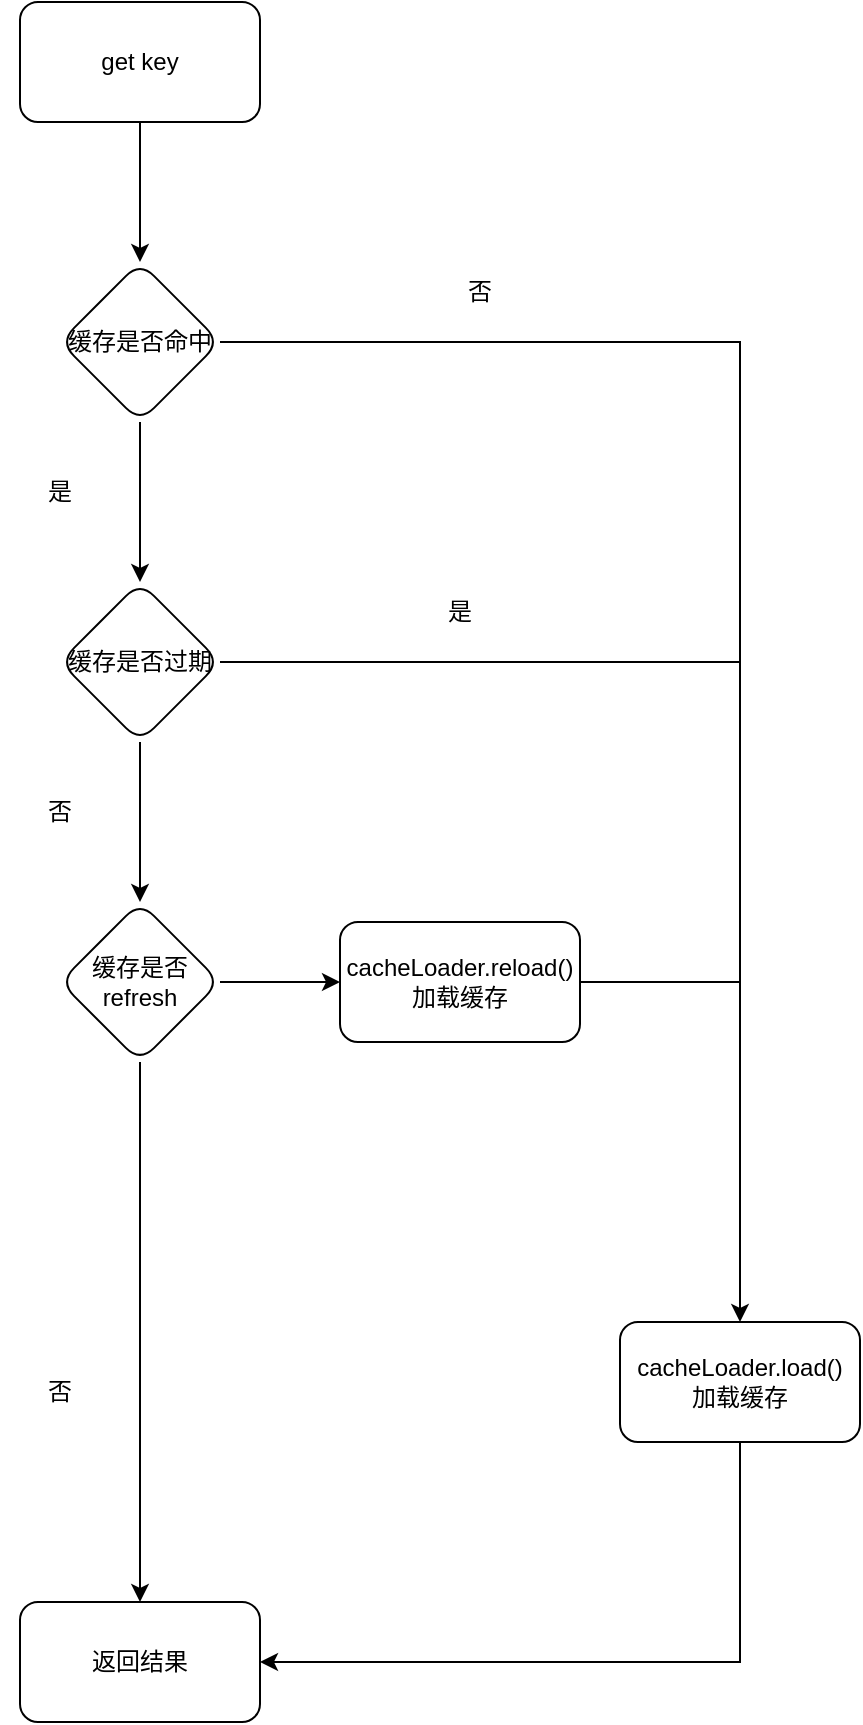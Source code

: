 <mxfile version="21.6.1" type="github">
  <diagram name="第 1 页" id="geORoSbtRlsgjxlfL54r">
    <mxGraphModel dx="1306" dy="726" grid="1" gridSize="10" guides="1" tooltips="1" connect="1" arrows="1" fold="1" page="1" pageScale="1" pageWidth="827" pageHeight="1169" math="0" shadow="0">
      <root>
        <mxCell id="0" />
        <mxCell id="1" parent="0" />
        <mxCell id="rUhud2PPhJoLH6mJPej0-8" value="" style="edgeStyle=orthogonalEdgeStyle;rounded=0;orthogonalLoop=1;jettySize=auto;html=1;" edge="1" parent="1" source="rUhud2PPhJoLH6mJPej0-1" target="rUhud2PPhJoLH6mJPej0-7">
          <mxGeometry relative="1" as="geometry" />
        </mxCell>
        <mxCell id="rUhud2PPhJoLH6mJPej0-1" value="get key" style="rounded=1;whiteSpace=wrap;html=1;" vertex="1" parent="1">
          <mxGeometry x="170" y="140" width="120" height="60" as="geometry" />
        </mxCell>
        <mxCell id="rUhud2PPhJoLH6mJPej0-11" value="" style="edgeStyle=orthogonalEdgeStyle;rounded=0;orthogonalLoop=1;jettySize=auto;html=1;" edge="1" parent="1" source="rUhud2PPhJoLH6mJPej0-7" target="rUhud2PPhJoLH6mJPej0-10">
          <mxGeometry relative="1" as="geometry" />
        </mxCell>
        <mxCell id="rUhud2PPhJoLH6mJPej0-17" value="" style="edgeStyle=orthogonalEdgeStyle;rounded=0;orthogonalLoop=1;jettySize=auto;html=1;" edge="1" parent="1" source="rUhud2PPhJoLH6mJPej0-7" target="rUhud2PPhJoLH6mJPej0-16">
          <mxGeometry relative="1" as="geometry" />
        </mxCell>
        <mxCell id="rUhud2PPhJoLH6mJPej0-7" value="缓存是否命中" style="rhombus;whiteSpace=wrap;html=1;rounded=1;" vertex="1" parent="1">
          <mxGeometry x="190" y="270" width="80" height="80" as="geometry" />
        </mxCell>
        <mxCell id="rUhud2PPhJoLH6mJPej0-9" value="是" style="text;html=1;strokeColor=none;fillColor=none;align=center;verticalAlign=middle;whiteSpace=wrap;rounded=0;" vertex="1" parent="1">
          <mxGeometry x="160" y="370" width="60" height="30" as="geometry" />
        </mxCell>
        <mxCell id="rUhud2PPhJoLH6mJPej0-31" style="edgeStyle=orthogonalEdgeStyle;rounded=0;orthogonalLoop=1;jettySize=auto;html=1;entryX=1;entryY=0.5;entryDx=0;entryDy=0;" edge="1" parent="1" source="rUhud2PPhJoLH6mJPej0-10" target="rUhud2PPhJoLH6mJPej0-25">
          <mxGeometry relative="1" as="geometry">
            <Array as="points">
              <mxPoint x="530" y="970" />
            </Array>
          </mxGeometry>
        </mxCell>
        <mxCell id="rUhud2PPhJoLH6mJPej0-10" value="cacheLoader.load()&lt;br&gt;加载缓存" style="whiteSpace=wrap;html=1;rounded=1;" vertex="1" parent="1">
          <mxGeometry x="470" y="800" width="120" height="60" as="geometry" />
        </mxCell>
        <mxCell id="rUhud2PPhJoLH6mJPej0-12" value="否" style="text;html=1;strokeColor=none;fillColor=none;align=center;verticalAlign=middle;whiteSpace=wrap;rounded=0;" vertex="1" parent="1">
          <mxGeometry x="370" y="270" width="60" height="30" as="geometry" />
        </mxCell>
        <mxCell id="rUhud2PPhJoLH6mJPej0-19" value="" style="edgeStyle=orthogonalEdgeStyle;rounded=0;orthogonalLoop=1;jettySize=auto;html=1;" edge="1" parent="1" source="rUhud2PPhJoLH6mJPej0-16" target="rUhud2PPhJoLH6mJPej0-18">
          <mxGeometry relative="1" as="geometry" />
        </mxCell>
        <mxCell id="rUhud2PPhJoLH6mJPej0-16" value="缓存是否过期" style="rhombus;whiteSpace=wrap;html=1;rounded=1;" vertex="1" parent="1">
          <mxGeometry x="190" y="430" width="80" height="80" as="geometry" />
        </mxCell>
        <mxCell id="rUhud2PPhJoLH6mJPej0-26" value="" style="edgeStyle=orthogonalEdgeStyle;rounded=0;orthogonalLoop=1;jettySize=auto;html=1;" edge="1" parent="1" source="rUhud2PPhJoLH6mJPej0-18" target="rUhud2PPhJoLH6mJPej0-25">
          <mxGeometry relative="1" as="geometry" />
        </mxCell>
        <mxCell id="rUhud2PPhJoLH6mJPej0-29" value="" style="edgeStyle=orthogonalEdgeStyle;rounded=0;orthogonalLoop=1;jettySize=auto;html=1;" edge="1" parent="1" source="rUhud2PPhJoLH6mJPej0-18" target="rUhud2PPhJoLH6mJPej0-28">
          <mxGeometry relative="1" as="geometry" />
        </mxCell>
        <mxCell id="rUhud2PPhJoLH6mJPej0-18" value="缓存是否&lt;br&gt;refresh" style="rhombus;whiteSpace=wrap;html=1;rounded=1;" vertex="1" parent="1">
          <mxGeometry x="190" y="590" width="80" height="80" as="geometry" />
        </mxCell>
        <mxCell id="rUhud2PPhJoLH6mJPej0-20" value="否" style="text;html=1;strokeColor=none;fillColor=none;align=center;verticalAlign=middle;whiteSpace=wrap;rounded=0;" vertex="1" parent="1">
          <mxGeometry x="160" y="530" width="60" height="30" as="geometry" />
        </mxCell>
        <mxCell id="rUhud2PPhJoLH6mJPej0-22" value="" style="endArrow=none;html=1;rounded=0;exitX=1;exitY=0.5;exitDx=0;exitDy=0;" edge="1" parent="1" source="rUhud2PPhJoLH6mJPej0-16">
          <mxGeometry width="50" height="50" relative="1" as="geometry">
            <mxPoint x="390" y="540" as="sourcePoint" />
            <mxPoint x="530" y="470" as="targetPoint" />
          </mxGeometry>
        </mxCell>
        <mxCell id="rUhud2PPhJoLH6mJPej0-23" value="是" style="text;html=1;strokeColor=none;fillColor=none;align=center;verticalAlign=middle;whiteSpace=wrap;rounded=0;" vertex="1" parent="1">
          <mxGeometry x="360" y="430" width="60" height="30" as="geometry" />
        </mxCell>
        <mxCell id="rUhud2PPhJoLH6mJPej0-25" value="返回结果" style="whiteSpace=wrap;html=1;rounded=1;" vertex="1" parent="1">
          <mxGeometry x="170" y="940" width="120" height="60" as="geometry" />
        </mxCell>
        <mxCell id="rUhud2PPhJoLH6mJPej0-27" value="否" style="text;html=1;strokeColor=none;fillColor=none;align=center;verticalAlign=middle;whiteSpace=wrap;rounded=0;" vertex="1" parent="1">
          <mxGeometry x="160" y="820" width="60" height="30" as="geometry" />
        </mxCell>
        <mxCell id="rUhud2PPhJoLH6mJPej0-28" value="cacheLoader.reload()&lt;br&gt;加载缓存" style="whiteSpace=wrap;html=1;rounded=1;" vertex="1" parent="1">
          <mxGeometry x="330" y="600" width="120" height="60" as="geometry" />
        </mxCell>
        <mxCell id="rUhud2PPhJoLH6mJPej0-35" value="" style="endArrow=none;html=1;rounded=0;exitX=1;exitY=0.5;exitDx=0;exitDy=0;" edge="1" parent="1" source="rUhud2PPhJoLH6mJPej0-28">
          <mxGeometry width="50" height="50" relative="1" as="geometry">
            <mxPoint x="390" y="670" as="sourcePoint" />
            <mxPoint x="530" y="630" as="targetPoint" />
          </mxGeometry>
        </mxCell>
      </root>
    </mxGraphModel>
  </diagram>
</mxfile>
